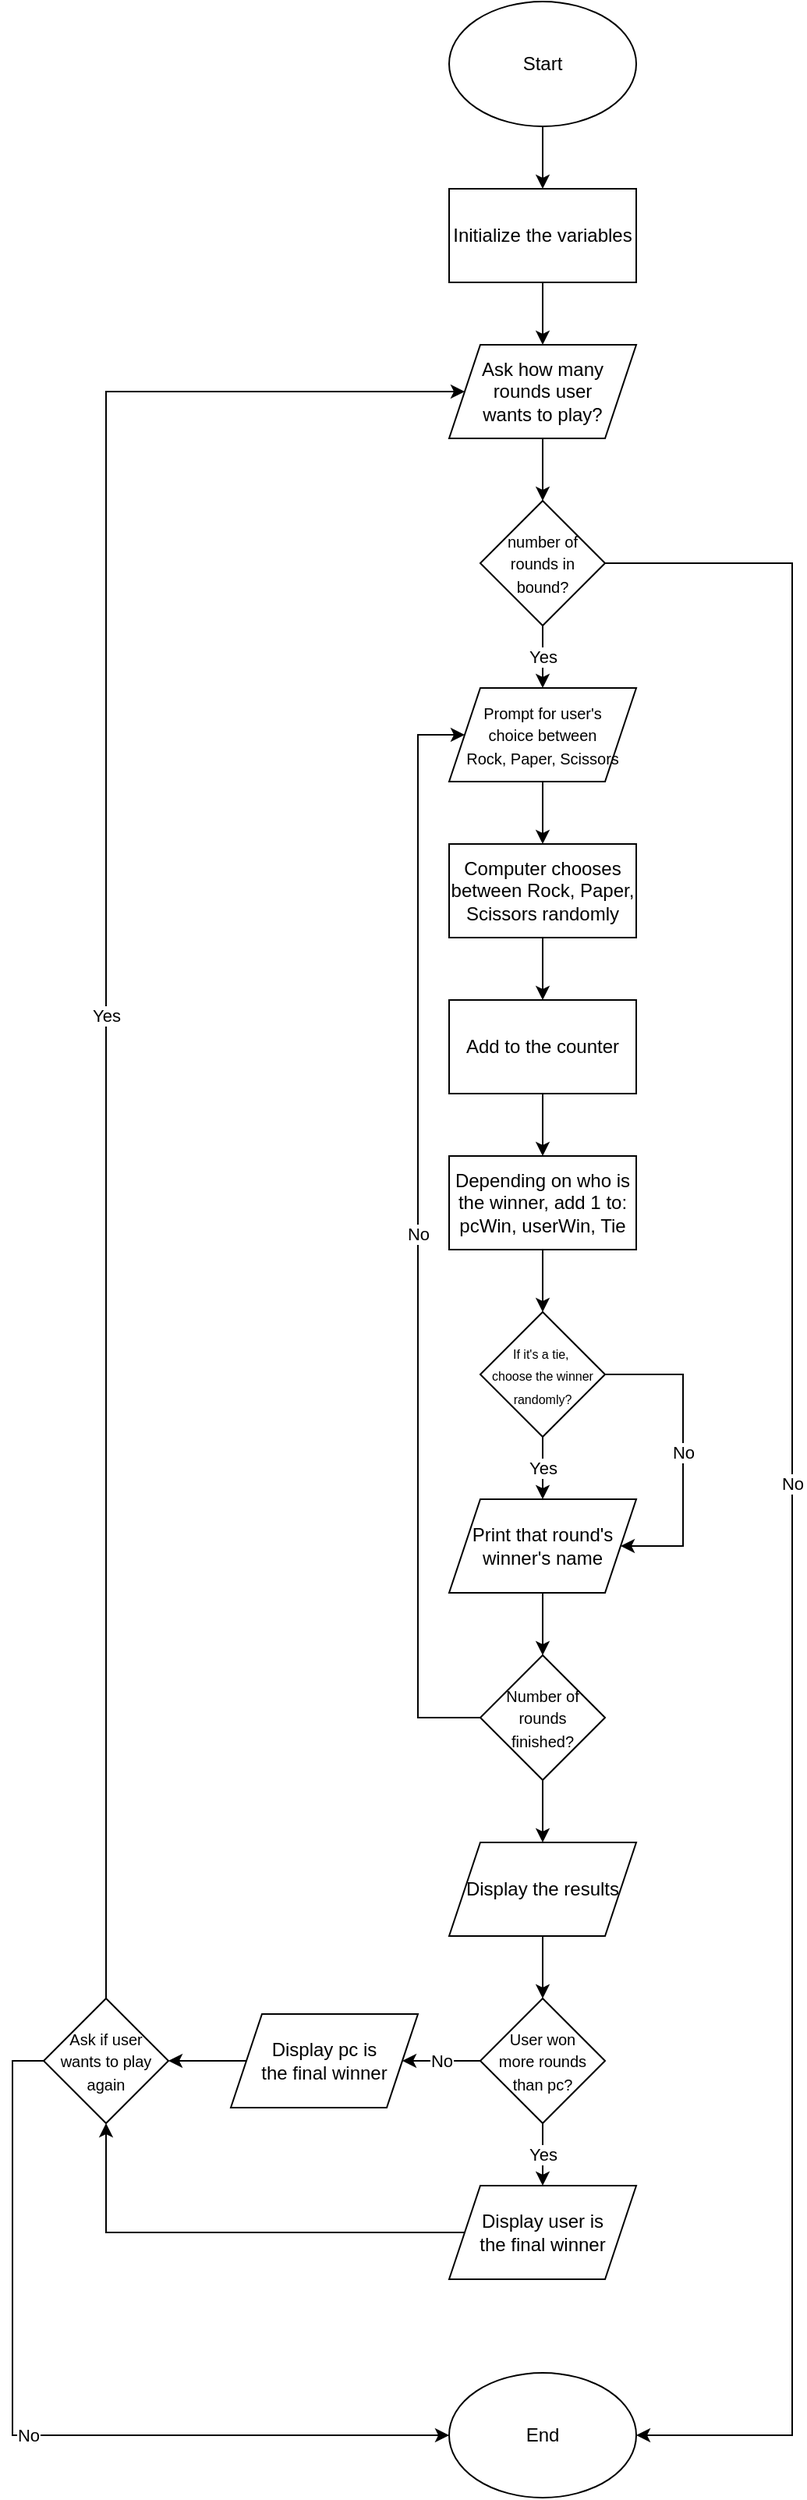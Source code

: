 <mxfile version="21.3.2" type="device">
  <diagram name="Page-1" id="Y3G9Tcgp2r-DTJgwpcHX">
    <mxGraphModel dx="794" dy="462" grid="1" gridSize="10" guides="1" tooltips="1" connect="1" arrows="1" fold="1" page="1" pageScale="1" pageWidth="850" pageHeight="1100" math="0" shadow="0">
      <root>
        <mxCell id="0" />
        <mxCell id="1" parent="0" />
        <mxCell id="qYlo5iNn4XceBPxnYttS-3" value="" style="edgeStyle=orthogonalEdgeStyle;rounded=0;orthogonalLoop=1;jettySize=auto;html=1;" edge="1" parent="1" source="qYlo5iNn4XceBPxnYttS-1">
          <mxGeometry relative="1" as="geometry">
            <mxPoint x="400" y="160" as="targetPoint" />
          </mxGeometry>
        </mxCell>
        <mxCell id="qYlo5iNn4XceBPxnYttS-1" value="Start" style="ellipse;whiteSpace=wrap;html=1;" vertex="1" parent="1">
          <mxGeometry x="340" y="40" width="120" height="80" as="geometry" />
        </mxCell>
        <mxCell id="qYlo5iNn4XceBPxnYttS-6" value="" style="edgeStyle=orthogonalEdgeStyle;rounded=0;orthogonalLoop=1;jettySize=auto;html=1;" edge="1" parent="1" target="qYlo5iNn4XceBPxnYttS-4">
          <mxGeometry relative="1" as="geometry">
            <mxPoint x="400" y="220" as="sourcePoint" />
            <Array as="points">
              <mxPoint x="400" y="250" />
              <mxPoint x="400" y="250" />
            </Array>
          </mxGeometry>
        </mxCell>
        <mxCell id="qYlo5iNn4XceBPxnYttS-8" value="" style="edgeStyle=orthogonalEdgeStyle;rounded=0;orthogonalLoop=1;jettySize=auto;html=1;" edge="1" parent="1" source="qYlo5iNn4XceBPxnYttS-4" target="qYlo5iNn4XceBPxnYttS-7">
          <mxGeometry relative="1" as="geometry" />
        </mxCell>
        <mxCell id="qYlo5iNn4XceBPxnYttS-4" value="Ask how many rounds user&lt;br&gt;wants to play?" style="shape=parallelogram;perimeter=parallelogramPerimeter;whiteSpace=wrap;html=1;fixedSize=1;" vertex="1" parent="1">
          <mxGeometry x="340" y="260" width="120" height="60" as="geometry" />
        </mxCell>
        <mxCell id="qYlo5iNn4XceBPxnYttS-11" value="Yes" style="edgeStyle=orthogonalEdgeStyle;rounded=0;orthogonalLoop=1;jettySize=auto;html=1;" edge="1" parent="1" source="qYlo5iNn4XceBPxnYttS-7" target="qYlo5iNn4XceBPxnYttS-9">
          <mxGeometry relative="1" as="geometry" />
        </mxCell>
        <mxCell id="qYlo5iNn4XceBPxnYttS-44" value="No" style="edgeStyle=orthogonalEdgeStyle;rounded=0;orthogonalLoop=1;jettySize=auto;html=1;exitX=1;exitY=0.5;exitDx=0;exitDy=0;entryX=1;entryY=0.5;entryDx=0;entryDy=0;" edge="1" parent="1" source="qYlo5iNn4XceBPxnYttS-7" target="qYlo5iNn4XceBPxnYttS-41">
          <mxGeometry relative="1" as="geometry">
            <Array as="points">
              <mxPoint x="560" y="400" />
              <mxPoint x="560" y="1600" />
            </Array>
          </mxGeometry>
        </mxCell>
        <mxCell id="qYlo5iNn4XceBPxnYttS-7" value="&lt;font style=&quot;font-size: 10px;&quot;&gt;number of rounds in &lt;br&gt;bound?&lt;/font&gt;" style="rhombus;whiteSpace=wrap;html=1;" vertex="1" parent="1">
          <mxGeometry x="360" y="360" width="80" height="80" as="geometry" />
        </mxCell>
        <mxCell id="qYlo5iNn4XceBPxnYttS-13" value="" style="edgeStyle=orthogonalEdgeStyle;rounded=0;orthogonalLoop=1;jettySize=auto;html=1;" edge="1" parent="1" source="qYlo5iNn4XceBPxnYttS-9" target="qYlo5iNn4XceBPxnYttS-12">
          <mxGeometry relative="1" as="geometry" />
        </mxCell>
        <mxCell id="qYlo5iNn4XceBPxnYttS-9" value="&lt;font style=&quot;font-size: 10px;&quot;&gt;Prompt for user&#39;s &lt;br&gt;choice between&lt;br&gt;Rock, Paper, Scissors&lt;/font&gt;" style="shape=parallelogram;perimeter=parallelogramPerimeter;whiteSpace=wrap;html=1;fixedSize=1;" vertex="1" parent="1">
          <mxGeometry x="340" y="480" width="120" height="60" as="geometry" />
        </mxCell>
        <mxCell id="qYlo5iNn4XceBPxnYttS-15" value="" style="edgeStyle=orthogonalEdgeStyle;rounded=0;orthogonalLoop=1;jettySize=auto;html=1;" edge="1" parent="1" source="qYlo5iNn4XceBPxnYttS-12" target="qYlo5iNn4XceBPxnYttS-14">
          <mxGeometry relative="1" as="geometry" />
        </mxCell>
        <mxCell id="qYlo5iNn4XceBPxnYttS-12" value="Computer chooses between Rock, Paper, Scissors randomly" style="rounded=0;whiteSpace=wrap;html=1;" vertex="1" parent="1">
          <mxGeometry x="340" y="580" width="120" height="60" as="geometry" />
        </mxCell>
        <mxCell id="qYlo5iNn4XceBPxnYttS-17" value="" style="edgeStyle=orthogonalEdgeStyle;rounded=0;orthogonalLoop=1;jettySize=auto;html=1;" edge="1" parent="1" source="qYlo5iNn4XceBPxnYttS-14" target="qYlo5iNn4XceBPxnYttS-16">
          <mxGeometry relative="1" as="geometry" />
        </mxCell>
        <mxCell id="qYlo5iNn4XceBPxnYttS-14" value="Add to the counter" style="rounded=0;whiteSpace=wrap;html=1;" vertex="1" parent="1">
          <mxGeometry x="340" y="680" width="120" height="60" as="geometry" />
        </mxCell>
        <mxCell id="qYlo5iNn4XceBPxnYttS-19" value="" style="edgeStyle=orthogonalEdgeStyle;rounded=0;orthogonalLoop=1;jettySize=auto;html=1;" edge="1" parent="1" source="qYlo5iNn4XceBPxnYttS-16" target="qYlo5iNn4XceBPxnYttS-18">
          <mxGeometry relative="1" as="geometry" />
        </mxCell>
        <mxCell id="qYlo5iNn4XceBPxnYttS-16" value="Depending on who is the winner, add 1 to:&lt;br&gt;pcWin, userWin, Tie" style="rounded=0;whiteSpace=wrap;html=1;" vertex="1" parent="1">
          <mxGeometry x="340" y="780" width="120" height="60" as="geometry" />
        </mxCell>
        <mxCell id="qYlo5iNn4XceBPxnYttS-22" value="Yes" style="edgeStyle=orthogonalEdgeStyle;rounded=0;orthogonalLoop=1;jettySize=auto;html=1;" edge="1" parent="1" source="qYlo5iNn4XceBPxnYttS-18" target="qYlo5iNn4XceBPxnYttS-21">
          <mxGeometry relative="1" as="geometry" />
        </mxCell>
        <mxCell id="qYlo5iNn4XceBPxnYttS-23" value="No" style="edgeStyle=orthogonalEdgeStyle;rounded=0;orthogonalLoop=1;jettySize=auto;html=1;exitX=1;exitY=0.5;exitDx=0;exitDy=0;entryX=1;entryY=0.5;entryDx=0;entryDy=0;" edge="1" parent="1" source="qYlo5iNn4XceBPxnYttS-18" target="qYlo5iNn4XceBPxnYttS-21">
          <mxGeometry relative="1" as="geometry">
            <mxPoint x="520" y="1050" as="targetPoint" />
            <Array as="points">
              <mxPoint x="490" y="920" />
              <mxPoint x="490" y="1030" />
            </Array>
          </mxGeometry>
        </mxCell>
        <mxCell id="qYlo5iNn4XceBPxnYttS-18" value="&lt;font style=&quot;font-size: 8px;&quot;&gt;If it&#39;s a tie,&amp;nbsp;&lt;br&gt;choose the winner randomly?&lt;/font&gt;" style="rhombus;whiteSpace=wrap;html=1;" vertex="1" parent="1">
          <mxGeometry x="360" y="880" width="80" height="80" as="geometry" />
        </mxCell>
        <mxCell id="qYlo5iNn4XceBPxnYttS-26" value="" style="edgeStyle=orthogonalEdgeStyle;rounded=0;orthogonalLoop=1;jettySize=auto;html=1;" edge="1" parent="1" source="qYlo5iNn4XceBPxnYttS-21" target="qYlo5iNn4XceBPxnYttS-25">
          <mxGeometry relative="1" as="geometry" />
        </mxCell>
        <mxCell id="qYlo5iNn4XceBPxnYttS-21" value="Print&amp;nbsp;that round&#39;s&lt;br&gt;winner&#39;s name" style="shape=parallelogram;perimeter=parallelogramPerimeter;whiteSpace=wrap;html=1;fixedSize=1;" vertex="1" parent="1">
          <mxGeometry x="340" y="1000" width="120" height="60" as="geometry" />
        </mxCell>
        <mxCell id="qYlo5iNn4XceBPxnYttS-27" value="No" style="edgeStyle=orthogonalEdgeStyle;rounded=0;orthogonalLoop=1;jettySize=auto;html=1;exitX=0;exitY=0.5;exitDx=0;exitDy=0;entryX=0;entryY=0.5;entryDx=0;entryDy=0;" edge="1" parent="1" source="qYlo5iNn4XceBPxnYttS-25" target="qYlo5iNn4XceBPxnYttS-9">
          <mxGeometry relative="1" as="geometry">
            <Array as="points">
              <mxPoint x="320" y="1140" />
              <mxPoint x="320" y="510" />
            </Array>
          </mxGeometry>
        </mxCell>
        <mxCell id="qYlo5iNn4XceBPxnYttS-30" value="" style="edgeStyle=orthogonalEdgeStyle;rounded=0;orthogonalLoop=1;jettySize=auto;html=1;" edge="1" parent="1" source="qYlo5iNn4XceBPxnYttS-25" target="qYlo5iNn4XceBPxnYttS-28">
          <mxGeometry relative="1" as="geometry" />
        </mxCell>
        <mxCell id="qYlo5iNn4XceBPxnYttS-25" value="&lt;font style=&quot;font-size: 10px;&quot;&gt;Number of rounds &lt;br&gt;finished?&lt;/font&gt;" style="rhombus;whiteSpace=wrap;html=1;" vertex="1" parent="1">
          <mxGeometry x="360" y="1100" width="80" height="80" as="geometry" />
        </mxCell>
        <mxCell id="qYlo5iNn4XceBPxnYttS-31" value="" style="edgeStyle=orthogonalEdgeStyle;rounded=0;orthogonalLoop=1;jettySize=auto;html=1;" edge="1" parent="1" source="qYlo5iNn4XceBPxnYttS-28" target="qYlo5iNn4XceBPxnYttS-29">
          <mxGeometry relative="1" as="geometry" />
        </mxCell>
        <mxCell id="qYlo5iNn4XceBPxnYttS-28" value="Display the results" style="shape=parallelogram;perimeter=parallelogramPerimeter;whiteSpace=wrap;html=1;fixedSize=1;" vertex="1" parent="1">
          <mxGeometry x="340" y="1220" width="120" height="60" as="geometry" />
        </mxCell>
        <mxCell id="qYlo5iNn4XceBPxnYttS-34" value="Yes" style="edgeStyle=orthogonalEdgeStyle;rounded=0;orthogonalLoop=1;jettySize=auto;html=1;" edge="1" parent="1" source="qYlo5iNn4XceBPxnYttS-29" target="qYlo5iNn4XceBPxnYttS-32">
          <mxGeometry relative="1" as="geometry" />
        </mxCell>
        <mxCell id="qYlo5iNn4XceBPxnYttS-35" value="No" style="edgeStyle=orthogonalEdgeStyle;rounded=0;orthogonalLoop=1;jettySize=auto;html=1;" edge="1" parent="1" source="qYlo5iNn4XceBPxnYttS-29" target="qYlo5iNn4XceBPxnYttS-33">
          <mxGeometry relative="1" as="geometry" />
        </mxCell>
        <mxCell id="qYlo5iNn4XceBPxnYttS-29" value="&lt;font style=&quot;font-size: 10px;&quot;&gt;User won &lt;br&gt;more rounds than pc?&lt;/font&gt;" style="rhombus;whiteSpace=wrap;html=1;" vertex="1" parent="1">
          <mxGeometry x="360" y="1320" width="80" height="80" as="geometry" />
        </mxCell>
        <mxCell id="qYlo5iNn4XceBPxnYttS-39" style="edgeStyle=orthogonalEdgeStyle;rounded=0;orthogonalLoop=1;jettySize=auto;html=1;exitX=0;exitY=0.5;exitDx=0;exitDy=0;entryX=0.5;entryY=1;entryDx=0;entryDy=0;" edge="1" parent="1" source="qYlo5iNn4XceBPxnYttS-32" target="qYlo5iNn4XceBPxnYttS-37">
          <mxGeometry relative="1" as="geometry" />
        </mxCell>
        <mxCell id="qYlo5iNn4XceBPxnYttS-32" value="Display user is&lt;br&gt;the final winner" style="shape=parallelogram;perimeter=parallelogramPerimeter;whiteSpace=wrap;html=1;fixedSize=1;" vertex="1" parent="1">
          <mxGeometry x="340" y="1440" width="120" height="60" as="geometry" />
        </mxCell>
        <mxCell id="qYlo5iNn4XceBPxnYttS-38" value="" style="edgeStyle=orthogonalEdgeStyle;rounded=0;orthogonalLoop=1;jettySize=auto;html=1;" edge="1" parent="1" source="qYlo5iNn4XceBPxnYttS-33" target="qYlo5iNn4XceBPxnYttS-37">
          <mxGeometry relative="1" as="geometry" />
        </mxCell>
        <mxCell id="qYlo5iNn4XceBPxnYttS-33" value="Display pc is&lt;br&gt;the final winner" style="shape=parallelogram;perimeter=parallelogramPerimeter;whiteSpace=wrap;html=1;fixedSize=1;" vertex="1" parent="1">
          <mxGeometry x="200" y="1330" width="120" height="60" as="geometry" />
        </mxCell>
        <mxCell id="qYlo5iNn4XceBPxnYttS-36" value="Initialize the variables" style="rounded=0;whiteSpace=wrap;html=1;" vertex="1" parent="1">
          <mxGeometry x="340" y="160" width="120" height="60" as="geometry" />
        </mxCell>
        <mxCell id="qYlo5iNn4XceBPxnYttS-40" value="Yes" style="edgeStyle=orthogonalEdgeStyle;rounded=0;orthogonalLoop=1;jettySize=auto;html=1;exitX=0.5;exitY=0;exitDx=0;exitDy=0;entryX=0;entryY=0.5;entryDx=0;entryDy=0;" edge="1" parent="1" source="qYlo5iNn4XceBPxnYttS-37" target="qYlo5iNn4XceBPxnYttS-4">
          <mxGeometry relative="1" as="geometry">
            <Array as="points">
              <mxPoint x="120" y="290" />
            </Array>
          </mxGeometry>
        </mxCell>
        <mxCell id="qYlo5iNn4XceBPxnYttS-43" value="No" style="edgeStyle=orthogonalEdgeStyle;rounded=0;orthogonalLoop=1;jettySize=auto;html=1;exitX=0;exitY=0.5;exitDx=0;exitDy=0;entryX=0;entryY=0.5;entryDx=0;entryDy=0;" edge="1" parent="1" source="qYlo5iNn4XceBPxnYttS-37" target="qYlo5iNn4XceBPxnYttS-41">
          <mxGeometry relative="1" as="geometry" />
        </mxCell>
        <mxCell id="qYlo5iNn4XceBPxnYttS-37" value="&lt;font style=&quot;font-size: 10px;&quot;&gt;Ask if user &lt;br&gt;wants to play again&lt;/font&gt;" style="rhombus;whiteSpace=wrap;html=1;" vertex="1" parent="1">
          <mxGeometry x="80" y="1320" width="80" height="80" as="geometry" />
        </mxCell>
        <mxCell id="qYlo5iNn4XceBPxnYttS-41" value="End" style="ellipse;whiteSpace=wrap;html=1;" vertex="1" parent="1">
          <mxGeometry x="340" y="1560" width="120" height="80" as="geometry" />
        </mxCell>
      </root>
    </mxGraphModel>
  </diagram>
</mxfile>

